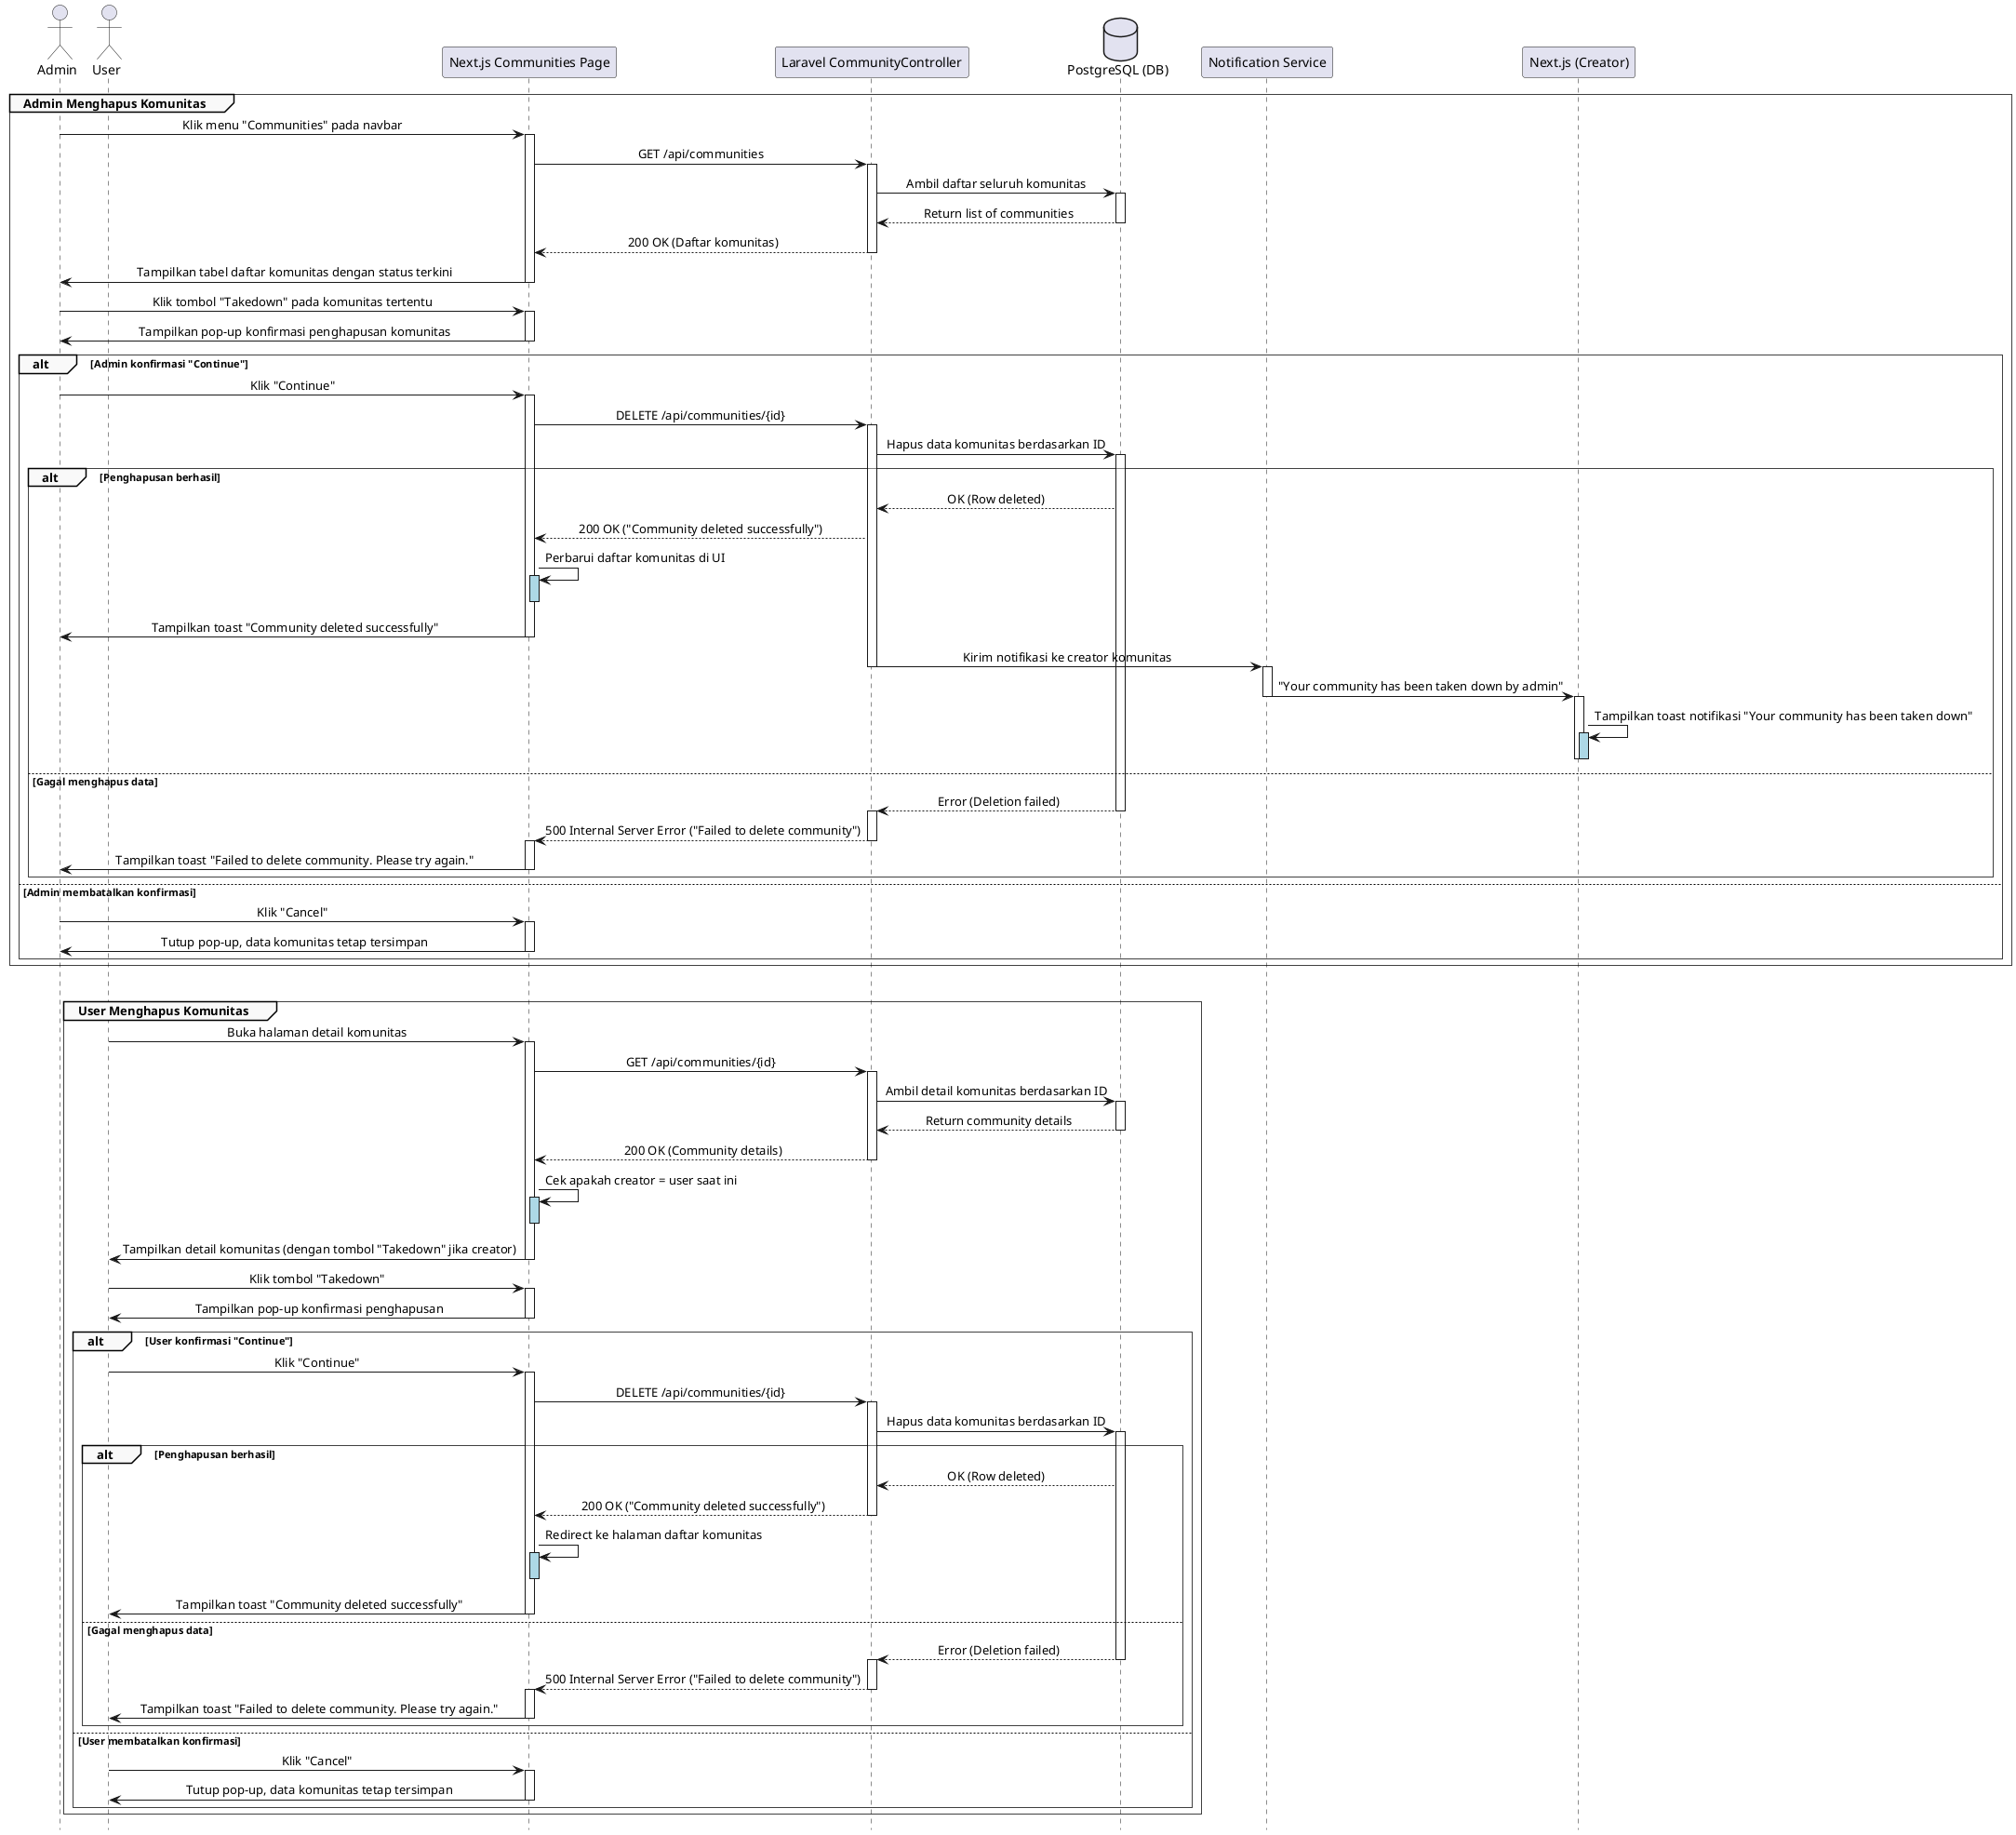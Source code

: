 @startuml
' === Styling ===
skinparam sequence {
    LifelineFooterStrategy none
    MessageAlign center
    ArrowThickness 1
    ParticipantPadding 20
    GroupBorderThickness 0.5
    GroupBackgroundColor #F9F9F9
}
hide footbox

' === Participants ===
actor Admin
actor User
participant "Next.js Communities Page" as FE
participant "Laravel CommunityController" as BE
database "PostgreSQL (DB)" as DB
participant "Notification Service" as NS
participant "Next.js (Creator)" as FE_Creator

' === Flow A: Admin Menghapus Komunitas ===
group Admin Menghapus Komunitas
    Admin -> FE: Klik menu "Communities" pada navbar
    activate FE
    FE -> BE: GET /api/communities
    activate BE
    BE -> DB: Ambil daftar seluruh komunitas
    activate DB
    DB --> BE: Return list of communities
    deactivate DB
    BE --> FE: 200 OK (Daftar komunitas)
    deactivate BE
    FE -> Admin: Tampilkan tabel daftar komunitas dengan status terkini
    deactivate FE

    Admin -> FE: Klik tombol "Takedown" pada komunitas tertentu
    activate FE
    FE -> Admin: Tampilkan pop-up konfirmasi penghapusan komunitas
    deactivate FE

    alt Admin konfirmasi "Continue"
        Admin -> FE: Klik "Continue"
        activate FE
        FE -> BE: DELETE /api/communities/{id}
        activate BE
        BE -> DB: Hapus data komunitas berdasarkan ID
        activate DB

        alt Penghapusan berhasil
            DB --> BE: OK (Row deleted)
            BE --> FE: 200 OK ("Community deleted successfully")
            FE -> FE: Perbarui daftar komunitas di UI
            activate FE #LightBlue
            deactivate FE #LightBlue
            FE -> Admin: Tampilkan toast "Community deleted successfully"
            deactivate FE

            ' Kirim notifikasi ke Creator komunitas
            BE -> NS: Kirim notifikasi ke creator komunitas
            deactivate BE
            activate NS
            NS -> FE_Creator: "Your community has been taken down by admin"
            deactivate NS
            activate FE_Creator
            FE_Creator -> FE_Creator: Tampilkan toast notifikasi "Your community has been taken down"
            activate FE_Creator #LightBlue
            deactivate FE_Creator #LightBlue
            deactivate FE_Creator

        else Gagal menghapus data
            DB --> BE: Error (Deletion failed)
            deactivate DB
            activate BE
            BE --> FE: 500 Internal Server Error ("Failed to delete community")
            deactivate BE
            activate FE
            FE -> Admin: Tampilkan toast "Failed to delete community. Please try again."
            deactivate FE
        end

    else Admin membatalkan konfirmasi
        Admin -> FE: Klik "Cancel"
        activate FE
        FE -> Admin: Tutup pop-up, data komunitas tetap tersimpan
        deactivate FE
    end
end

|||


' === Flow B: User Menghapus Komunitas ===
group User Menghapus Komunitas
    User -> FE: Buka halaman detail komunitas
    activate FE
    FE -> BE: GET /api/communities/{id}
    activate BE
    BE -> DB: Ambil detail komunitas berdasarkan ID
    activate DB
    DB --> BE: Return community details
    deactivate DB
    BE --> FE: 200 OK (Community details)
    deactivate BE
    FE -> FE: Cek apakah creator = user saat ini
    activate FE #LightBlue
    deactivate FE #LightBlue
    FE -> User: Tampilkan detail komunitas (dengan tombol "Takedown" jika creator)
    deactivate FE

    User -> FE: Klik tombol "Takedown"
    activate FE
    FE -> User: Tampilkan pop-up konfirmasi penghapusan
    deactivate FE

    alt User konfirmasi "Continue"
        User -> FE: Klik "Continue"
        activate FE
        FE -> BE: DELETE /api/communities/{id}
        activate BE
        BE -> DB: Hapus data komunitas berdasarkan ID
        activate DB

        alt Penghapusan berhasil
            DB --> BE: OK (Row deleted)
            BE --> FE: 200 OK ("Community deleted successfully")
            deactivate BE
            FE -> FE: Redirect ke halaman daftar komunitas
            activate FE #LightBlue
            deactivate FE #LightBlue
            FE -> User: Tampilkan toast "Community deleted successfully"
            deactivate FE

        else Gagal menghapus data
            DB --> BE: Error (Deletion failed)
            deactivate DB
            activate BE
            BE --> FE: 500 Internal Server Error ("Failed to delete community")
            deactivate BE
            activate FE
            FE -> User: Tampilkan toast "Failed to delete community. Please try again."
            deactivate FE
        end

    else User membatalkan konfirmasi
        User -> FE: Klik "Cancel"
        activate FE
        FE -> User: Tutup pop-up, data komunitas tetap tersimpan
        deactivate FE
    end
end

@enduml